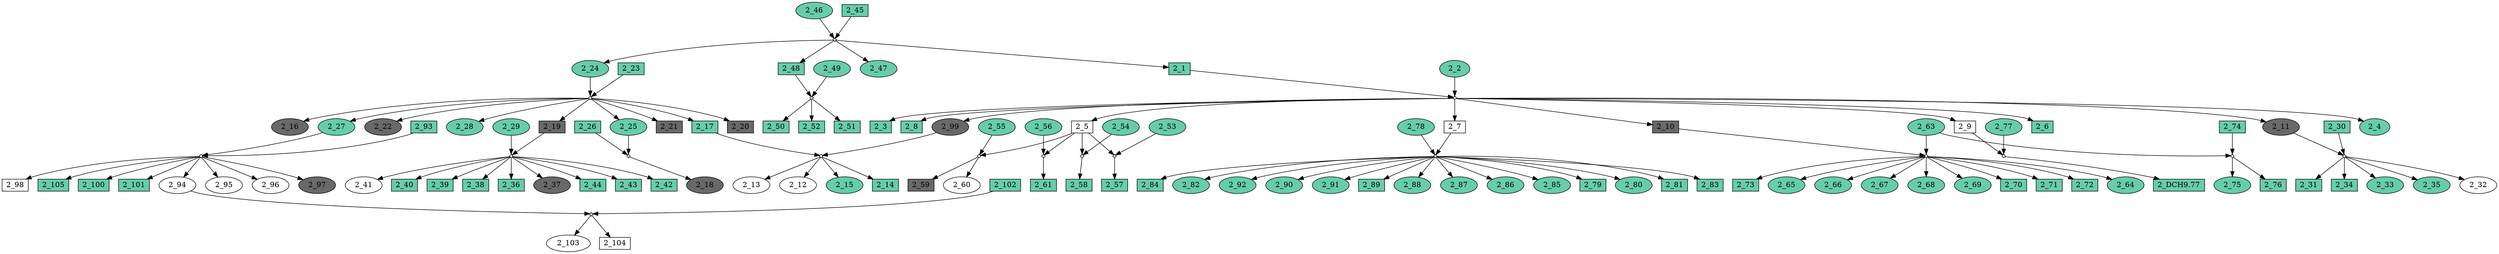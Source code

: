 digraph {
	"2_33" [shape=box fillcolor=aquamarine3 fontcolor=black height=0.3 regular=0 shape=ellipse style=filled width=0.5]
	"2_30x2_11" -> "2_33"
	"2_92" [shape=box fillcolor=aquamarine3 fontcolor=black height=0.3 regular=0 shape=ellipse style=filled width=0.5]
	"2_7x2_78" -> "2_92"
	"2_90" [shape=box fillcolor=aquamarine3 fontcolor=black height=0.3 regular=0 shape=ellipse style=filled width=0.5]
	"2_7x2_78" -> "2_90"
	"2_91" [shape=box fillcolor=aquamarine3 fontcolor=black height=0.3 regular=0 shape=ellipse style=filled width=0.5]
	"2_7x2_78" -> "2_91"
	"2_89" [shape=box fillcolor=aquamarine3 fontcolor=black height=0.3 regular=0 shape=box style=filled width=0.5]
	"2_7x2_78" -> "2_89"
	"2_93" [shape=box fillcolor=aquamarine3 fontcolor=black height=0.3 regular=0 shape=box style=filled width=0.5]
	"2_93" -> "2_93x2_27"
	"2_94" [shape=box fillcolor=white fontcolor=black height=0.3 regular=0 shape=ellipse style=filled width=0.5]
	"2_93x2_27" -> "2_94"
	"2_94" -> "2_102x2_94"
	"2_95" [shape=box fillcolor=white fontcolor=black height=0.3 regular=0 shape=ellipse style=filled width=0.5]
	"2_93x2_27" -> "2_95"
	"2_96" [shape=box fillcolor=white fontcolor=black height=0.3 regular=0 shape=ellipse style=filled width=0.5]
	"2_93x2_27" -> "2_96"
	"2_97" [shape=box fillcolor=dimgrey fontcolor=black height=0.3 regular=0 shape=ellipse style=filled width=0.5]
	"2_93x2_27" -> "2_97"
	"2_98" [shape=box fillcolor=white fontcolor=black height=0.3 regular=0 shape=box style=filled width=0.5]
	"2_93x2_27" -> "2_98"
	"2_105" [shape=box fillcolor=aquamarine3 fontcolor=black height=0.3 regular=0 shape=box style=filled width=0.5]
	"2_93x2_27" -> "2_105"
	"2_100" [shape=box fillcolor=aquamarine3 fontcolor=black height=0.3 regular=0 shape=box style=filled width=0.5]
	"2_93x2_27" -> "2_100"
	"2_101" [shape=box fillcolor=aquamarine3 fontcolor=black height=0.3 regular=0 shape=box style=filled width=0.5]
	"2_93x2_27" -> "2_101"
	"2_102" [shape=box fillcolor=aquamarine3 fontcolor=black height=0.3 regular=0 shape=box style=filled width=0.5]
	"2_102" -> "2_102x2_94"
	"2_103" [shape=box fillcolor=white fontcolor=black height=0.3 regular=0 shape=ellipse style=filled width=0.5]
	"2_102x2_94" -> "2_103"
	"2_104" [shape=box fillcolor=white fontcolor=black height=0.3 regular=0 shape=box style=filled width=0.5]
	"2_102x2_94" -> "2_104"
	"2_88" [shape=box fillcolor=aquamarine3 fontcolor=black height=0.3 regular=0 shape=ellipse style=filled width=0.5]
	"2_7x2_78" -> "2_88"
	"2_87" [shape=box fillcolor=aquamarine3 fontcolor=black height=0.3 regular=0 shape=ellipse style=filled width=0.5]
	"2_7x2_78" -> "2_87"
	"2_86" [shape=box fillcolor=aquamarine3 fontcolor=black height=0.3 regular=0 shape=ellipse style=filled width=0.5]
	"2_7x2_78" -> "2_86"
	"2_85" [shape=box fillcolor=aquamarine3 fontcolor=black height=0.3 regular=0 shape=ellipse style=filled width=0.5]
	"2_7x2_78" -> "2_85"
	"2_52" [shape=box fillcolor=aquamarine3 fontcolor=black height=0.3 regular=0 shape=box style=filled width=0.5]
	"2_48x2_49" -> "2_52"
	"2_7" [shape=box fillcolor=white fontcolor=black height=0.3 regular=0 shape=box style=filled width=0.5]
	"2_1x2_2" -> "2_7"
	"2_7" -> "2_7x2_78"
	"2_DCH9.77" [shape=box fillcolor=aquamarine3 fontcolor=black height=0.3 regular=0 shape=polygon style=filled width=0.5]
	"2_9x2_77" -> "2_DCH9.77"
	"2_19" [shape=box fillcolor=dimgrey fontcolor=black height=0.3 regular=0 shape=box style=filled width=0.5]
	"2_23x2_24" -> "2_19"
	"2_19" -> "2_19x2_29"
	"2_11" [shape=box fillcolor=dimgrey fontcolor=black height=0.3 regular=0 shape=ellipse style=filled width=0.5]
	"2_1x2_2" -> "2_11"
	"2_11" -> "2_30x2_11"
	"2_60" [shape=box fillcolor=white fontcolor=black height=0.3 regular=0 shape=ellipse style=filled width=0.5]
	"2_5x2_55" -> "2_60"
	"2_37" [shape=box fillcolor=dimgrey fontcolor=black height=0.3 regular=0 shape=ellipse style=filled width=0.5]
	"2_19x2_29" -> "2_37"
	"2_99" [shape=box fillcolor=dimgrey fontcolor=black height=0.3 regular=0 shape=ellipse style=filled width=0.5]
	"2_1x2_2" -> "2_99"
	"2_99" -> "2_17x2_99"
	"2_75" [shape=box fillcolor=aquamarine3 fontcolor=black height=0.3 regular=0 shape=ellipse style=filled width=0.5]
	"2_74x2_63" -> "2_75"
	"2_77" [shape=box fillcolor=aquamarine3 fontcolor=black height=0.3 regular=0 shape=ellipse style=filled width=0.5]
	"2_77" -> "2_9x2_77"
	"2_78" [shape=box fillcolor=aquamarine3 fontcolor=black height=0.3 regular=0 shape=ellipse style=filled width=0.5]
	"2_78" -> "2_7x2_78"
	"2_79" [shape=box fillcolor=aquamarine3 fontcolor=black height=0.3 regular=0 shape=box style=filled width=0.5]
	"2_7x2_78" -> "2_79"
	"2_80" [shape=box fillcolor=aquamarine3 fontcolor=black height=0.3 regular=0 shape=ellipse style=filled width=0.5]
	"2_7x2_78" -> "2_80"
	"2_81" [shape=box fillcolor=aquamarine3 fontcolor=black height=0.3 regular=0 shape=box style=filled width=0.5]
	"2_7x2_78" -> "2_81"
	"2_83" [shape=box fillcolor=aquamarine3 fontcolor=black height=0.3 regular=0 shape=box style=filled width=0.5]
	"2_7x2_78" -> "2_83"
	"2_84" [shape=box fillcolor=aquamarine3 fontcolor=black height=0.3 regular=0 shape=box style=filled width=0.5]
	"2_7x2_78" -> "2_84"
	"2_76" [shape=box fillcolor=aquamarine3 fontcolor=black height=0.3 regular=0 shape=box style=filled width=0.5]
	"2_74x2_63" -> "2_76"
	"2_46" [shape=box fillcolor=aquamarine3 fontcolor=black height=0.3 regular=0 shape=ellipse style=filled width=0.5]
	"2_46" -> "2_45x2_46"
	"2_45" [shape=box fillcolor=aquamarine3 fontcolor=black height=0.3 regular=0 shape=box style=filled width=0.5]
	"2_45" -> "2_45x2_46"
	"2_44" [shape=box fillcolor=aquamarine3 fontcolor=black height=0.3 regular=0 shape=box style=filled width=0.5]
	"2_19x2_29" -> "2_44"
	"2_20" [shape=box fillcolor=dimgrey fontcolor=black height=0.3 regular=0 shape=box style=filled width=0.5]
	"2_23x2_24" -> "2_20"
	"2_18" [shape=box fillcolor=dimgrey fontcolor=black height=0.3 regular=0 shape=ellipse style=filled width=0.5]
	"2_26x2_25" -> "2_18"
	"2_17" [shape=box fillcolor=aquamarine3 fontcolor=black height=0.3 regular=0 shape=box style=filled width=0.5]
	"2_23x2_24" -> "2_17"
	"2_17" -> "2_17x2_99"
	"2_16" [shape=box fillcolor=dimgrey fontcolor=black height=0.3 regular=0 shape=ellipse style=filled width=0.5]
	"2_23x2_24" -> "2_16"
	"2_15" [shape=box fillcolor=aquamarine3 fontcolor=black height=0.3 regular=0 shape=ellipse style=filled width=0.5]
	"2_17x2_99" -> "2_15"
	"2_14" [shape=box fillcolor=aquamarine3 fontcolor=black height=0.3 regular=0 shape=box style=filled width=0.5]
	"2_17x2_99" -> "2_14"
	"2_13" [shape=box fillcolor=white fontcolor=black height=0.3 regular=0 shape=ellipse style=filled width=0.5]
	"2_17x2_99" -> "2_13"
	"2_22" [shape=box fillcolor=dimgrey fontcolor=black height=0.3 regular=0 shape=ellipse style=filled width=0.5]
	"2_23x2_24" -> "2_22"
	"2_12" [shape=box fillcolor=white fontcolor=black height=0.3 regular=0 shape=ellipse style=filled width=0.5]
	"2_17x2_99" -> "2_12"
	"2_8" [shape=box fillcolor=aquamarine3 fontcolor=black height=0.3 regular=0 shape=box style=filled width=0.5]
	"2_1x2_2" -> "2_8"
	"2_6" [shape=box fillcolor=aquamarine3 fontcolor=black height=0.3 regular=0 shape=box style=filled width=0.5]
	"2_1x2_2" -> "2_6"
	"2_5" [shape=box fillcolor=white fontcolor=black height=0.3 regular=0 shape=box style=filled width=0.5]
	"2_1x2_2" -> "2_5"
	"2_5" -> "2_5x2_55"
	"2_5" -> "2_5x2_56"
	"2_5" -> "2_5x2_54"
	"2_5" -> "2_5x2_53"
	"2_4" [shape=box fillcolor=aquamarine3 fontcolor=black height=0.3 regular=0 shape=ellipse style=filled width=0.5]
	"2_1x2_2" -> "2_4"
	"2_3" [shape=box fillcolor=aquamarine3 fontcolor=black height=0.3 regular=0 shape=box style=filled width=0.5]
	"2_1x2_2" -> "2_3"
	"2_2" [shape=box fillcolor=aquamarine3 fontcolor=black height=0.3 regular=0 shape=ellipse style=filled width=0.5]
	"2_2" -> "2_1x2_2"
	"2_1" [shape=box fillcolor=aquamarine3 fontcolor=black height=0.3 regular=0 shape=box style=filled width=0.5]
	"2_45x2_46" -> "2_1"
	"2_1" -> "2_1x2_2"
	"2_10" [shape=box fillcolor=dimgrey fontcolor=black height=0.3 regular=0 shape=box style=filled width=0.5]
	"2_1x2_2" -> "2_10"
	"2_10" -> "2_10x2_63"
	"2_51" [shape=box fillcolor=aquamarine3 fontcolor=black height=0.3 regular=0 shape=box style=filled width=0.5]
	"2_48x2_49" -> "2_51"
	"2_23" [shape=box fillcolor=aquamarine3 fontcolor=black height=0.3 regular=0 shape=box style=filled width=0.5]
	"2_23" -> "2_23x2_24"
	"2_25" [shape=box fillcolor=aquamarine3 fontcolor=black height=0.3 regular=0 shape=ellipse style=filled width=0.5]
	"2_23x2_24" -> "2_25"
	"2_25" -> "2_26x2_25"
	"2_43" [shape=box fillcolor=aquamarine3 fontcolor=black height=0.3 regular=0 shape=box style=filled width=0.5]
	"2_19x2_29" -> "2_43"
	"2_42" [shape=box fillcolor=aquamarine3 fontcolor=black height=0.3 regular=0 shape=box style=filled width=0.5]
	"2_19x2_29" -> "2_42"
	"2_41" [shape=box fillcolor=white fontcolor=black height=0.3 regular=0 shape=ellipse style=filled width=0.5]
	"2_19x2_29" -> "2_41"
	"2_40" [shape=box fillcolor=aquamarine3 fontcolor=black height=0.3 regular=0 shape=box style=filled width=0.5]
	"2_19x2_29" -> "2_40"
	"2_39" [shape=box fillcolor=aquamarine3 fontcolor=black height=0.3 regular=0 shape=box style=filled width=0.5]
	"2_19x2_29" -> "2_39"
	"2_38" [shape=box fillcolor=aquamarine3 fontcolor=black height=0.3 regular=0 shape=box style=filled width=0.5]
	"2_19x2_29" -> "2_38"
	"2_36" [shape=box fillcolor=aquamarine3 fontcolor=black height=0.3 regular=0 shape=box style=filled width=0.5]
	"2_19x2_29" -> "2_36"
	"2_24" [shape=box fillcolor=aquamarine3 fontcolor=black height=0.3 regular=0 shape=ellipse style=filled width=0.5]
	"2_45x2_46" -> "2_24"
	"2_24" -> "2_23x2_24"
	"2_35" [shape=box fillcolor=aquamarine3 fontcolor=black height=0.3 regular=0 shape=ellipse style=filled width=0.5]
	"2_30x2_11" -> "2_35"
	"2_32" [shape=box fillcolor=white fontcolor=black height=0.3 regular=0 shape=ellipse style=filled width=0.5]
	"2_30x2_11" -> "2_32"
	"2_31" [shape=box fillcolor=aquamarine3 fontcolor=black height=0.3 regular=0 shape=box style=filled width=0.5]
	"2_30x2_11" -> "2_31"
	"2_30" [shape=box fillcolor=aquamarine3 fontcolor=black height=0.3 regular=0 shape=box style=filled width=0.5]
	"2_30" -> "2_30x2_11"
	"2_29" [shape=box fillcolor=aquamarine3 fontcolor=black height=0.3 regular=0 shape=ellipse style=filled width=0.5]
	"2_29" -> "2_19x2_29"
	"2_28" [shape=box fillcolor=aquamarine3 fontcolor=black height=0.3 regular=0 shape=ellipse style=filled width=0.5]
	"2_23x2_24" -> "2_28"
	"2_27" [shape=box fillcolor=aquamarine3 fontcolor=black height=0.3 regular=0 shape=ellipse style=filled width=0.5]
	"2_23x2_24" -> "2_27"
	"2_27" -> "2_93x2_27"
	"2_26" [shape=box fillcolor=aquamarine3 fontcolor=black height=0.3 regular=0 shape=box style=filled width=0.5]
	"2_26" -> "2_26x2_25"
	"2_34" [shape=box fillcolor=aquamarine3 fontcolor=black height=0.3 regular=0 shape=box style=filled width=0.5]
	"2_30x2_11" -> "2_34"
	"2_50" [shape=box fillcolor=aquamarine3 fontcolor=black height=0.3 regular=0 shape=box style=filled width=0.5]
	"2_48x2_49" -> "2_50"
	"2_82" [shape=box fillcolor=aquamarine3 fontcolor=black height=0.3 regular=0 shape=ellipse style=filled width=0.5]
	"2_7x2_78" -> "2_82"
	"2_48" [shape=box fillcolor=aquamarine3 fontcolor=black height=0.3 regular=0 shape=box style=filled width=0.5]
	"2_45x2_46" -> "2_48"
	"2_48" -> "2_48x2_49"
	"2_59" [shape=box fillcolor=dimgrey fontcolor=black height=0.3 regular=0 shape=box style=filled width=0.5]
	"2_5x2_55" -> "2_59"
	"2_61" [shape=box fillcolor=aquamarine3 fontcolor=black height=0.3 regular=0 shape=box style=filled width=0.5]
	"2_5x2_56" -> "2_61"
	"2_63" [shape=box fillcolor=aquamarine3 fontcolor=black height=0.3 regular=0 shape=ellipse style=filled width=0.5]
	"2_63" -> "2_74x2_63"
	"2_63" -> "2_10x2_63"
	"2_64" [shape=box fillcolor=aquamarine3 fontcolor=black height=0.3 regular=0 shape=ellipse style=filled width=0.5]
	"2_10x2_63" -> "2_64"
	"2_73" [shape=box fillcolor=aquamarine3 fontcolor=black height=0.3 regular=0 shape=box style=filled width=0.5]
	"2_10x2_63" -> "2_73"
	"2_65" [shape=box fillcolor=aquamarine3 fontcolor=black height=0.3 regular=0 shape=ellipse style=filled width=0.5]
	"2_10x2_63" -> "2_65"
	"2_66" [shape=box fillcolor=aquamarine3 fontcolor=black height=0.3 regular=0 shape=ellipse style=filled width=0.5]
	"2_10x2_63" -> "2_66"
	"2_67" [shape=box fillcolor=aquamarine3 fontcolor=black height=0.3 regular=0 shape=ellipse style=filled width=0.5]
	"2_10x2_63" -> "2_67"
	"2_68" [shape=box fillcolor=aquamarine3 fontcolor=black height=0.3 regular=0 shape=ellipse style=filled width=0.5]
	"2_10x2_63" -> "2_68"
	"2_21" [shape=box fillcolor=dimgrey fontcolor=black height=0.3 regular=0 shape=box style=filled width=0.5]
	"2_23x2_24" -> "2_21"
	"2_69" [shape=box fillcolor=aquamarine3 fontcolor=black height=0.3 regular=0 shape=ellipse style=filled width=0.5]
	"2_10x2_63" -> "2_69"
	"2_70" [shape=box fillcolor=aquamarine3 fontcolor=black height=0.3 regular=0 shape=box style=filled width=0.5]
	"2_10x2_63" -> "2_70"
	"2_71" [shape=box fillcolor=aquamarine3 fontcolor=black height=0.3 regular=0 shape=box style=filled width=0.5]
	"2_10x2_63" -> "2_71"
	"2_49" [shape=box fillcolor=aquamarine3 fontcolor=black height=0.3 regular=0 shape=ellipse style=filled width=0.5]
	"2_49" -> "2_48x2_49"
	"2_72" [shape=box fillcolor=aquamarine3 fontcolor=black height=0.3 regular=0 shape=box style=filled width=0.5]
	"2_10x2_63" -> "2_72"
	"2_58" [shape=box fillcolor=aquamarine3 fontcolor=black height=0.3 regular=0 shape=box style=filled width=0.5]
	"2_5x2_54" -> "2_58"
	"2_57" [shape=box fillcolor=aquamarine3 fontcolor=black height=0.3 regular=0 shape=box style=filled width=0.5]
	"2_5x2_53" -> "2_57"
	"2_74" [shape=box fillcolor=aquamarine3 fontcolor=black height=0.3 regular=0 shape=box style=filled width=0.5]
	"2_74" -> "2_74x2_63"
	"2_55" [shape=box fillcolor=aquamarine3 fontcolor=black height=0.3 regular=0 shape=ellipse style=filled width=0.5]
	"2_55" -> "2_5x2_55"
	"2_56" [shape=box fillcolor=aquamarine3 fontcolor=black height=0.3 regular=0 shape=ellipse style=filled width=0.5]
	"2_56" -> "2_5x2_56"
	"2_53" [shape=box fillcolor=aquamarine3 fontcolor=black height=0.3 regular=0 shape=ellipse style=filled width=0.5]
	"2_53" -> "2_5x2_53"
	"2_9" [shape=box fillcolor=white fontcolor=black height=0.3 regular=0 shape=box style=filled width=0.5]
	"2_1x2_2" -> "2_9"
	"2_9" -> "2_9x2_77"
	"2_47" [shape=box fillcolor=aquamarine3 fontcolor=black height=0.3 regular=0 shape=ellipse style=filled width=0.5]
	"2_45x2_46" -> "2_47"
	"2_54" [shape=box fillcolor=aquamarine3 fontcolor=black height=0.3 regular=0 shape=ellipse style=filled width=0.5]
	"2_54" -> "2_5x2_54"
	"2_10x2_63" [label="" height=.1 shape=diamond width=.1]
	"2_30x2_11" [label="" height=.1 shape=diamond width=.1]
	"2_102x2_94" [label="" height=.1 shape=diamond width=.1]
	"2_26x2_25" [label="" height=.1 shape=diamond width=.1]
	"2_5x2_56" [label="" height=.1 shape=diamond width=.1]
	"2_5x2_54" [label="" height=.1 shape=diamond width=.1]
	"2_7x2_78" [label="" height=.1 shape=diamond width=.1]
	"2_1x2_2" [label="" height=.1 shape=diamond width=.1]
	"2_19x2_29" [label="" height=.1 shape=diamond width=.1]
	"2_5x2_53" [label="" height=.1 shape=diamond width=.1]
	"2_45x2_46" [label="" height=.1 shape=diamond width=.1]
	"2_93x2_27" [label="" height=.1 shape=diamond width=.1]
	"2_5x2_55" [label="" height=.1 shape=diamond width=.1]
	"2_74x2_63" [label="" height=.1 shape=diamond width=.1]
	"2_9x2_77" [label="" height=.1 shape=diamond width=.1]
	"2_23x2_24" [label="" height=.1 shape=diamond width=.1]
	"2_48x2_49" [label="" height=.1 shape=diamond width=.1]
	"2_17x2_99" [label="" height=.1 shape=diamond width=.1]
}
